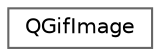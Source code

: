 digraph "Graphical Class Hierarchy"
{
 // LATEX_PDF_SIZE
  bgcolor="transparent";
  edge [fontname=Helvetica,fontsize=10,labelfontname=Helvetica,labelfontsize=10];
  node [fontname=Helvetica,fontsize=10,shape=box,height=0.2,width=0.4];
  rankdir="LR";
  Node0 [label="QGifImage",height=0.2,width=0.4,color="grey40", fillcolor="white", style="filled",URL="$classQGifImage.html",tooltip="Class used to read/wirte .gif files."];
}
